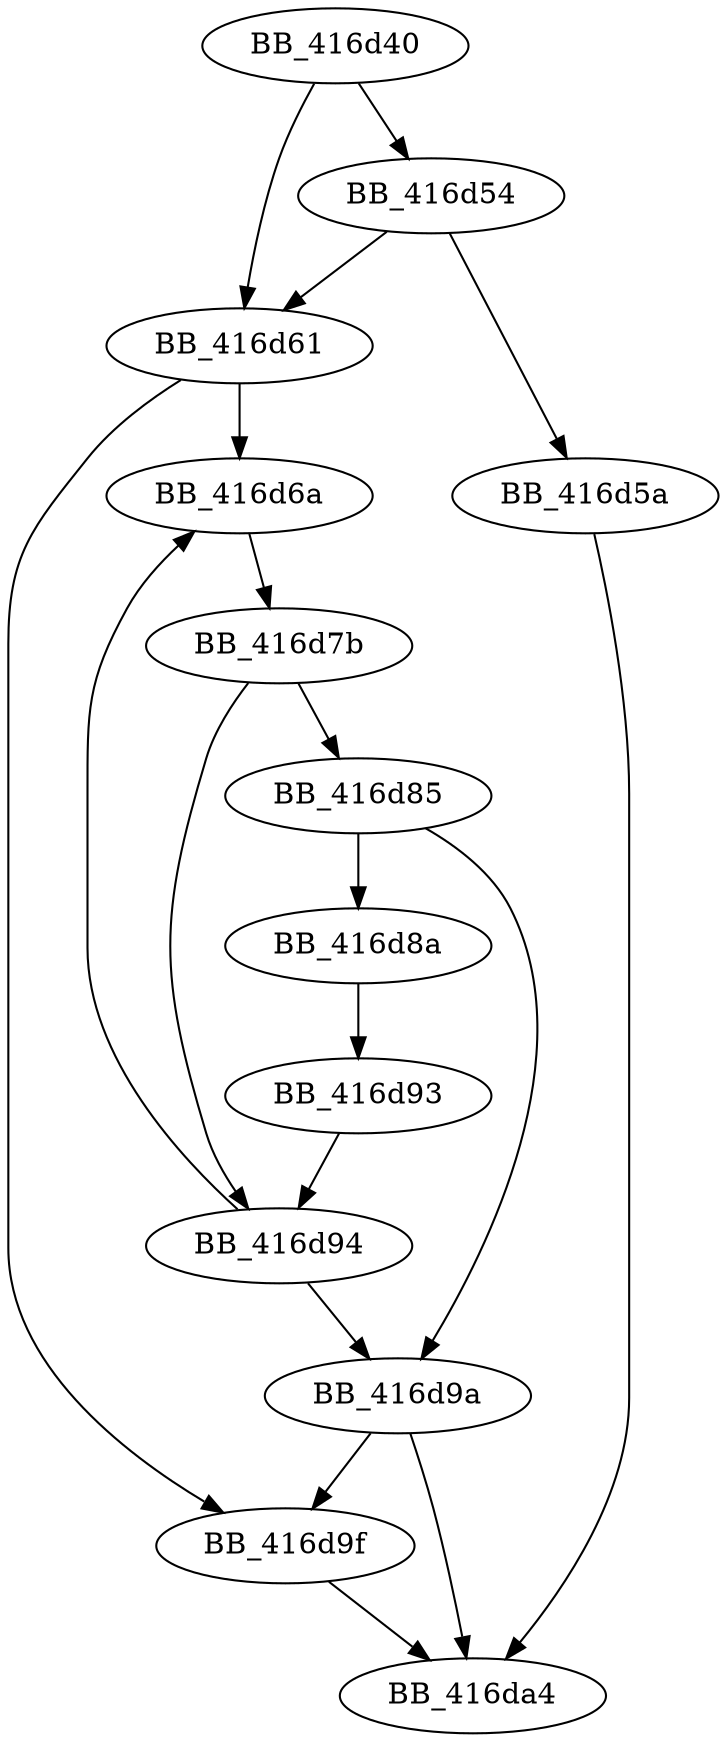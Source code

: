 DiGraph _write_string{
BB_416d40->BB_416d54
BB_416d40->BB_416d61
BB_416d54->BB_416d5a
BB_416d54->BB_416d61
BB_416d5a->BB_416da4
BB_416d61->BB_416d6a
BB_416d61->BB_416d9f
BB_416d6a->BB_416d7b
BB_416d7b->BB_416d85
BB_416d7b->BB_416d94
BB_416d85->BB_416d8a
BB_416d85->BB_416d9a
BB_416d8a->BB_416d93
BB_416d93->BB_416d94
BB_416d94->BB_416d6a
BB_416d94->BB_416d9a
BB_416d9a->BB_416d9f
BB_416d9a->BB_416da4
BB_416d9f->BB_416da4
}
